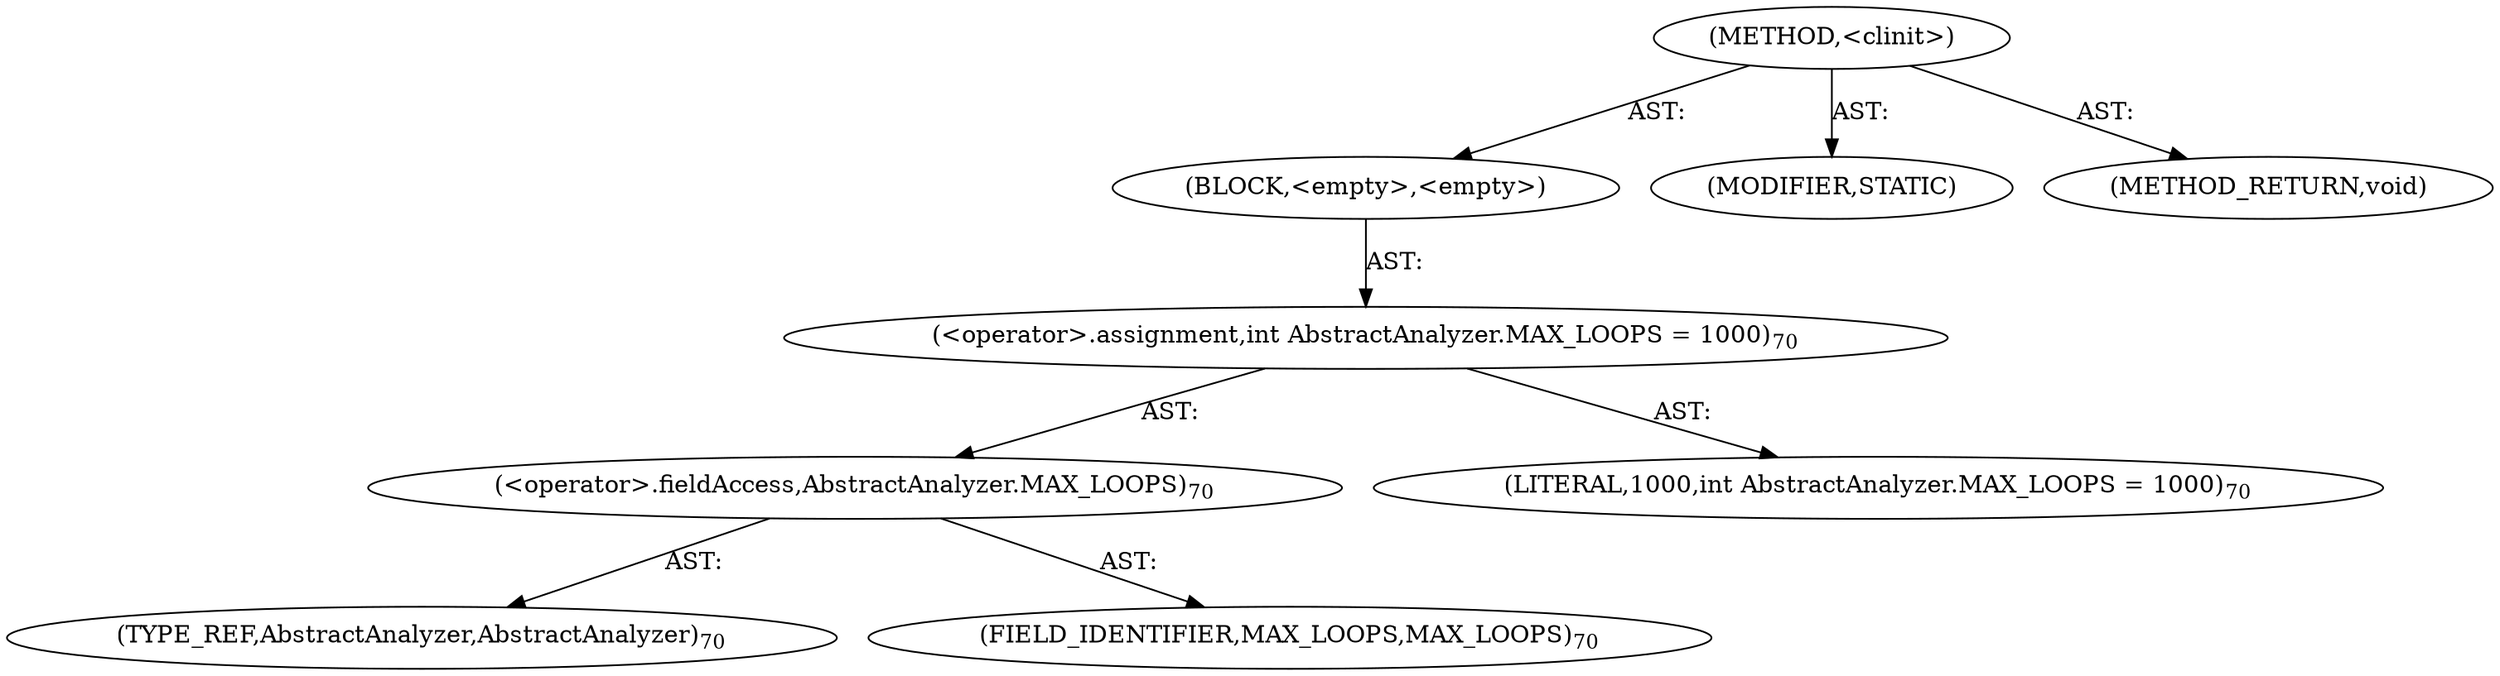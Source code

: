 digraph "&lt;clinit&gt;" {  
"111669149712" [label = <(METHOD,&lt;clinit&gt;)> ]
"25769803809" [label = <(BLOCK,&lt;empty&gt;,&lt;empty&gt;)> ]
"30064771185" [label = <(&lt;operator&gt;.assignment,int AbstractAnalyzer.MAX_LOOPS = 1000)<SUB>70</SUB>> ]
"30064771186" [label = <(&lt;operator&gt;.fieldAccess,AbstractAnalyzer.MAX_LOOPS)<SUB>70</SUB>> ]
"180388626432" [label = <(TYPE_REF,AbstractAnalyzer,AbstractAnalyzer)<SUB>70</SUB>> ]
"55834574882" [label = <(FIELD_IDENTIFIER,MAX_LOOPS,MAX_LOOPS)<SUB>70</SUB>> ]
"90194313237" [label = <(LITERAL,1000,int AbstractAnalyzer.MAX_LOOPS = 1000)<SUB>70</SUB>> ]
"133143986219" [label = <(MODIFIER,STATIC)> ]
"128849018896" [label = <(METHOD_RETURN,void)> ]
  "111669149712" -> "25769803809"  [ label = "AST: "] 
  "111669149712" -> "133143986219"  [ label = "AST: "] 
  "111669149712" -> "128849018896"  [ label = "AST: "] 
  "25769803809" -> "30064771185"  [ label = "AST: "] 
  "30064771185" -> "30064771186"  [ label = "AST: "] 
  "30064771185" -> "90194313237"  [ label = "AST: "] 
  "30064771186" -> "180388626432"  [ label = "AST: "] 
  "30064771186" -> "55834574882"  [ label = "AST: "] 
}
